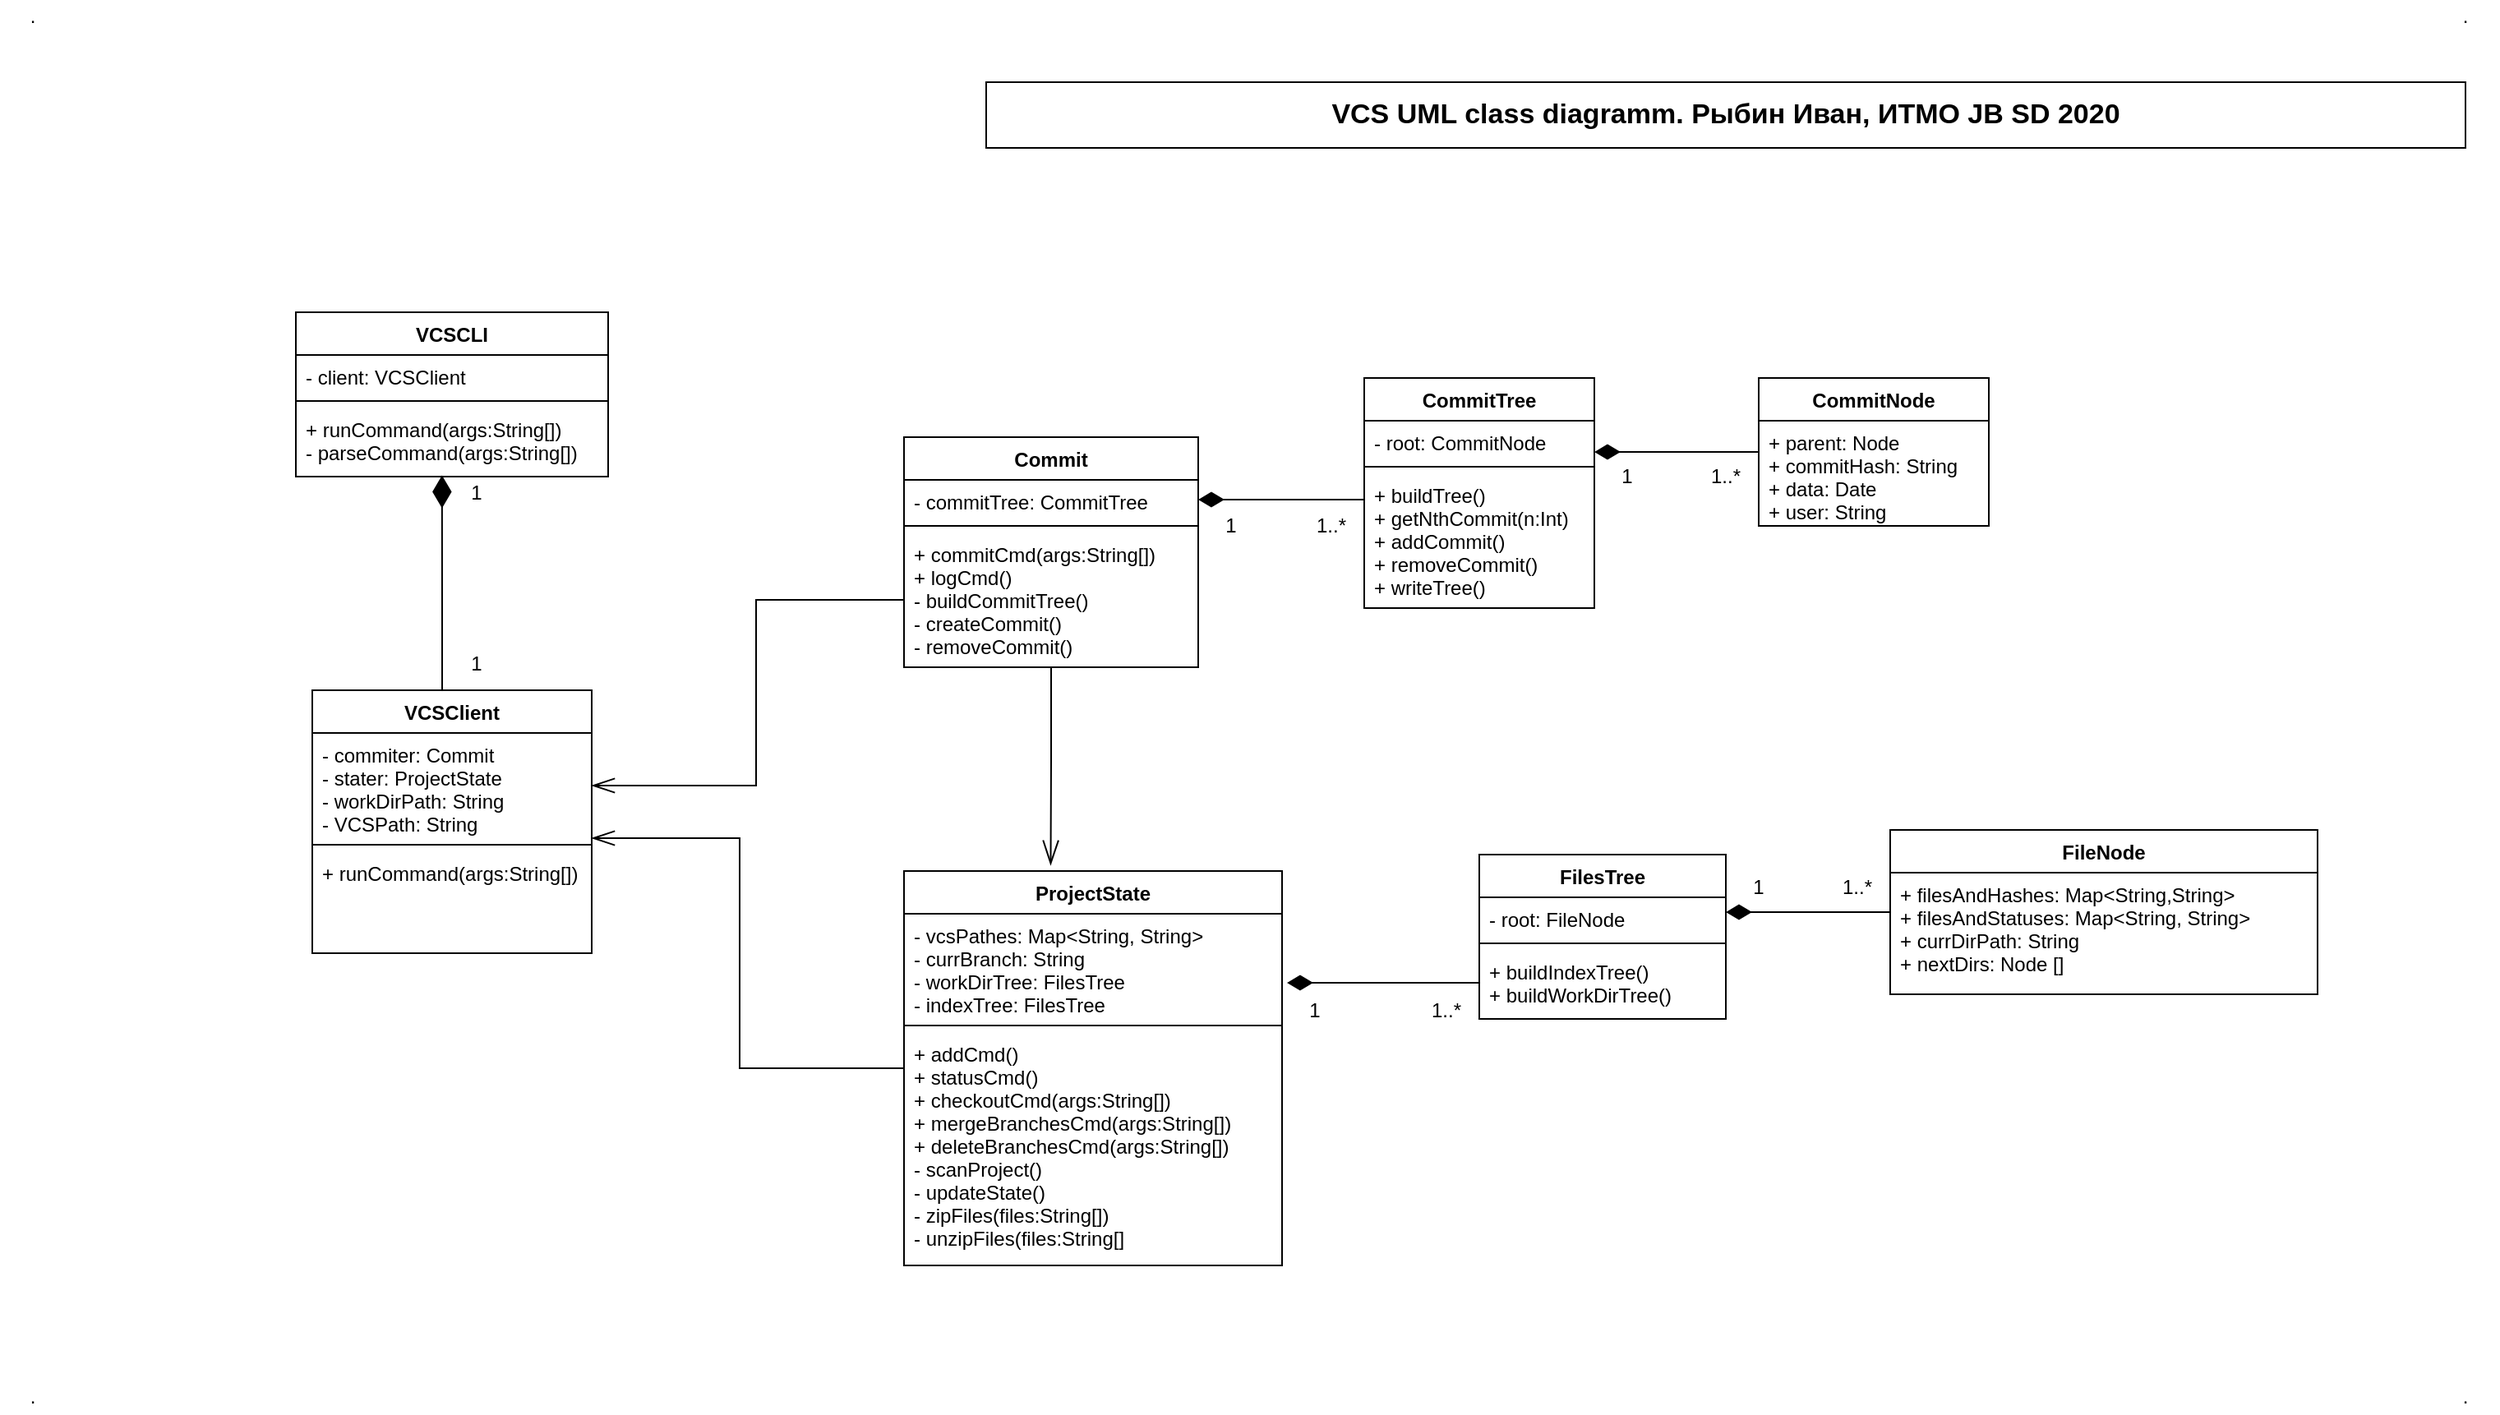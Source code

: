 <mxfile version="13.0.3" type="device"><diagram id="HazU9VijHYmF_tKrv5Kf" name="Страница 1"><mxGraphModel dx="1730" dy="1012" grid="1" gridSize="10" guides="1" tooltips="1" connect="1" arrows="1" fold="1" page="1" pageScale="1" pageWidth="1600" pageHeight="900" math="0" shadow="0"><root><mxCell id="0"/><mxCell id="1" parent="0"/><mxCell id="Mm3etZghX0vZVJ60jPR8-40" style="edgeStyle=orthogonalEdgeStyle;rounded=0;orthogonalLoop=1;jettySize=auto;html=1;endArrow=none;endFill=0;endSize=13;startArrow=openThin;startFill=0;startSize=12;" edge="1" parent="1" source="Mm3etZghX0vZVJ60jPR8-15" target="Mm3etZghX0vZVJ60jPR8-39"><mxGeometry relative="1" as="geometry"><Array as="points"><mxPoint x="490" y="520"/><mxPoint x="490" y="660"/></Array></mxGeometry></mxCell><mxCell id="Mm3etZghX0vZVJ60jPR8-41" style="edgeStyle=orthogonalEdgeStyle;rounded=0;orthogonalLoop=1;jettySize=auto;html=1;endArrow=none;endFill=0;endSize=17;startArrow=openThin;startFill=0;startSize=12;" edge="1" parent="1" source="Mm3etZghX0vZVJ60jPR8-15" target="Mm3etZghX0vZVJ60jPR8-21"><mxGeometry relative="1" as="geometry"/></mxCell><mxCell id="Mm3etZghX0vZVJ60jPR8-53" style="edgeStyle=orthogonalEdgeStyle;rounded=0;orthogonalLoop=1;jettySize=auto;html=1;endArrow=diamondThin;endFill=1;endSize=13;strokeWidth=1;entryX=1;entryY=0.5;entryDx=0;entryDy=0;" edge="1" parent="1" source="Mm3etZghX0vZVJ60jPR8-25" target="Mm3etZghX0vZVJ60jPR8-19"><mxGeometry relative="1" as="geometry"><mxPoint x="800" y="310" as="targetPoint"/><Array as="points"><mxPoint x="850" y="314"/><mxPoint x="850" y="314"/></Array></mxGeometry></mxCell><mxCell id="Mm3etZghX0vZVJ60jPR8-54" style="edgeStyle=orthogonalEdgeStyle;rounded=0;orthogonalLoop=1;jettySize=auto;html=1;endArrow=diamondThin;endFill=1;endSize=13;strokeWidth=1;" edge="1" parent="1" source="Mm3etZghX0vZVJ60jPR8-31"><mxGeometry relative="1" as="geometry"><mxPoint x="1010" y="285" as="targetPoint"/><Array as="points"><mxPoint x="1010" y="285"/></Array></mxGeometry></mxCell><mxCell id="Mm3etZghX0vZVJ60jPR8-62" style="edgeStyle=orthogonalEdgeStyle;rounded=0;orthogonalLoop=1;jettySize=auto;html=1;endArrow=diamondThin;endFill=1;endSize=13;strokeWidth=1;" edge="1" parent="1" source="Mm3etZghX0vZVJ60jPR8-58"><mxGeometry relative="1" as="geometry"><mxPoint x="823" y="608" as="targetPoint"/><Array as="points"><mxPoint x="823" y="608"/></Array></mxGeometry></mxCell><mxCell id="Mm3etZghX0vZVJ60jPR8-63" style="edgeStyle=orthogonalEdgeStyle;rounded=0;orthogonalLoop=1;jettySize=auto;html=1;endArrow=diamondThin;endFill=1;endSize=13;strokeWidth=1;" edge="1" parent="1" source="Mm3etZghX0vZVJ60jPR8-60"><mxGeometry relative="1" as="geometry"><mxPoint x="1090" y="565" as="targetPoint"/><Array as="points"><mxPoint x="1090" y="565"/></Array></mxGeometry></mxCell><mxCell id="Mm3etZghX0vZVJ60jPR8-64" style="edgeStyle=orthogonalEdgeStyle;rounded=0;orthogonalLoop=1;jettySize=auto;html=1;entryX=0.388;entryY=-0.015;entryDx=0;entryDy=0;entryPerimeter=0;endArrow=openThin;endFill=0;endSize=13;strokeWidth=1;" edge="1" parent="1" source="Mm3etZghX0vZVJ60jPR8-18" target="Mm3etZghX0vZVJ60jPR8-36"><mxGeometry relative="1" as="geometry"/></mxCell><mxCell id="Mm3etZghX0vZVJ60jPR8-71" style="edgeStyle=orthogonalEdgeStyle;rounded=0;orthogonalLoop=1;jettySize=auto;html=1;entryX=0.468;entryY=0.983;entryDx=0;entryDy=0;entryPerimeter=0;startArrow=none;startFill=0;startSize=12;endArrow=diamondThin;endFill=1;endSize=17;strokeWidth=1;" edge="1" parent="1" source="Mm3etZghX0vZVJ60jPR8-14" target="Mm3etZghX0vZVJ60jPR8-68"><mxGeometry relative="1" as="geometry"><Array as="points"><mxPoint x="309" y="390"/><mxPoint x="309" y="390"/></Array></mxGeometry></mxCell><mxCell id="Mm3etZghX0vZVJ60jPR8-36" value="ProjectState" style="swimlane;fontStyle=1;align=center;verticalAlign=top;childLayout=stackLayout;horizontal=1;startSize=26;horizontalStack=0;resizeParent=1;resizeParentMax=0;resizeLast=0;collapsible=1;marginBottom=0;" vertex="1" parent="1"><mxGeometry x="590" y="540" width="230" height="240" as="geometry"/></mxCell><mxCell id="Mm3etZghX0vZVJ60jPR8-37" value="- vcsPathes: Map&lt;String, String&gt;&#10;- currBranch: String&#10;- workDirTree: FilesTree&#10;- indexTree: FilesTree" style="text;strokeColor=none;fillColor=none;align=left;verticalAlign=top;spacingLeft=4;spacingRight=4;overflow=hidden;rotatable=0;points=[[0,0.5],[1,0.5]];portConstraint=eastwest;" vertex="1" parent="Mm3etZghX0vZVJ60jPR8-36"><mxGeometry y="26" width="230" height="64" as="geometry"/></mxCell><mxCell id="Mm3etZghX0vZVJ60jPR8-38" value="" style="line;strokeWidth=1;fillColor=none;align=left;verticalAlign=middle;spacingTop=-1;spacingLeft=3;spacingRight=3;rotatable=0;labelPosition=right;points=[];portConstraint=eastwest;" vertex="1" parent="Mm3etZghX0vZVJ60jPR8-36"><mxGeometry y="90" width="230" height="8" as="geometry"/></mxCell><mxCell id="Mm3etZghX0vZVJ60jPR8-39" value="+ addCmd()&#10;+ statusCmd()&#10;+ checkoutCmd(args:String[])&#10;+ mergeBranchesCmd(args:String[])&#10;+ deleteBranchesCmd(args:String[])&#10;- scanProject()&#10;- updateState()&#10;- zipFiles(files:String[])&#10;- unzipFiles(files:String[]" style="text;strokeColor=none;fillColor=none;align=left;verticalAlign=top;spacingLeft=4;spacingRight=4;overflow=hidden;rotatable=0;points=[[0,0.5],[1,0.5]];portConstraint=eastwest;" vertex="1" parent="Mm3etZghX0vZVJ60jPR8-36"><mxGeometry y="98" width="230" height="142" as="geometry"/></mxCell><mxCell id="Mm3etZghX0vZVJ60jPR8-18" value="Commit" style="swimlane;fontStyle=1;align=center;verticalAlign=top;childLayout=stackLayout;horizontal=1;startSize=26;horizontalStack=0;resizeParent=1;resizeParentMax=0;resizeLast=0;collapsible=1;marginBottom=0;" vertex="1" parent="1"><mxGeometry x="590" y="276" width="179" height="140" as="geometry"/></mxCell><mxCell id="Mm3etZghX0vZVJ60jPR8-19" value="- commitTree: CommitTree" style="text;strokeColor=none;fillColor=none;align=left;verticalAlign=top;spacingLeft=4;spacingRight=4;overflow=hidden;rotatable=0;points=[[0,0.5],[1,0.5]];portConstraint=eastwest;" vertex="1" parent="Mm3etZghX0vZVJ60jPR8-18"><mxGeometry y="26" width="179" height="24" as="geometry"/></mxCell><mxCell id="Mm3etZghX0vZVJ60jPR8-20" value="" style="line;strokeWidth=1;fillColor=none;align=left;verticalAlign=middle;spacingTop=-1;spacingLeft=3;spacingRight=3;rotatable=0;labelPosition=right;points=[];portConstraint=eastwest;" vertex="1" parent="Mm3etZghX0vZVJ60jPR8-18"><mxGeometry y="50" width="179" height="8" as="geometry"/></mxCell><mxCell id="Mm3etZghX0vZVJ60jPR8-21" value="+ commitCmd(args:String[])&#10;+ logCmd()&#10;- buildCommitTree()&#10;- createCommit()&#10;- removeCommit()" style="text;strokeColor=none;fillColor=none;align=left;verticalAlign=top;spacingLeft=4;spacingRight=4;overflow=hidden;rotatable=0;points=[[0,0.5],[1,0.5]];portConstraint=eastwest;" vertex="1" parent="Mm3etZghX0vZVJ60jPR8-18"><mxGeometry y="58" width="179" height="82" as="geometry"/></mxCell><mxCell id="Mm3etZghX0vZVJ60jPR8-22" value="CommitTree" style="swimlane;fontStyle=1;align=center;verticalAlign=top;childLayout=stackLayout;horizontal=1;startSize=26;horizontalStack=0;resizeParent=1;resizeParentMax=0;resizeLast=0;collapsible=1;marginBottom=0;" vertex="1" parent="1"><mxGeometry x="870" y="240" width="140" height="140" as="geometry"/></mxCell><mxCell id="Mm3etZghX0vZVJ60jPR8-23" value="- root: CommitNode" style="text;strokeColor=none;fillColor=none;align=left;verticalAlign=top;spacingLeft=4;spacingRight=4;overflow=hidden;rotatable=0;points=[[0,0.5],[1,0.5]];portConstraint=eastwest;" vertex="1" parent="Mm3etZghX0vZVJ60jPR8-22"><mxGeometry y="26" width="140" height="24" as="geometry"/></mxCell><mxCell id="Mm3etZghX0vZVJ60jPR8-24" value="" style="line;strokeWidth=1;fillColor=none;align=left;verticalAlign=middle;spacingTop=-1;spacingLeft=3;spacingRight=3;rotatable=0;labelPosition=right;points=[];portConstraint=eastwest;" vertex="1" parent="Mm3etZghX0vZVJ60jPR8-22"><mxGeometry y="50" width="140" height="8" as="geometry"/></mxCell><mxCell id="Mm3etZghX0vZVJ60jPR8-25" value="+ buildTree()&#10;+ getNthCommit(n:Int)&#10;+ addCommit()&#10;+ removeCommit()&#10;+ writeTree()" style="text;strokeColor=none;fillColor=none;align=left;verticalAlign=top;spacingLeft=4;spacingRight=4;overflow=hidden;rotatable=0;points=[[0,0.5],[1,0.5]];portConstraint=eastwest;" vertex="1" parent="Mm3etZghX0vZVJ60jPR8-22"><mxGeometry y="58" width="140" height="82" as="geometry"/></mxCell><mxCell id="Mm3etZghX0vZVJ60jPR8-31" value="CommitNode" style="swimlane;fontStyle=1;align=center;verticalAlign=top;childLayout=stackLayout;horizontal=1;startSize=26;horizontalStack=0;resizeParent=1;resizeParentMax=0;resizeLast=0;collapsible=1;marginBottom=0;" vertex="1" parent="1"><mxGeometry x="1110" y="240" width="140" height="90" as="geometry"/></mxCell><mxCell id="Mm3etZghX0vZVJ60jPR8-32" value="+ parent: Node&#10;+ commitHash: String&#10;+ data: Date&#10;+ user: String &#10;" style="text;strokeColor=none;fillColor=none;align=left;verticalAlign=top;spacingLeft=4;spacingRight=4;overflow=hidden;rotatable=0;points=[[0,0.5],[1,0.5]];portConstraint=eastwest;" vertex="1" parent="Mm3etZghX0vZVJ60jPR8-31"><mxGeometry y="26" width="140" height="64" as="geometry"/></mxCell><mxCell id="Mm3etZghX0vZVJ60jPR8-55" value="FilesTree" style="swimlane;fontStyle=1;align=center;verticalAlign=top;childLayout=stackLayout;horizontal=1;startSize=26;horizontalStack=0;resizeParent=1;resizeParentMax=0;resizeLast=0;collapsible=1;marginBottom=0;" vertex="1" parent="1"><mxGeometry x="940" y="530" width="150" height="100" as="geometry"/></mxCell><mxCell id="Mm3etZghX0vZVJ60jPR8-56" value="- root: FileNode" style="text;strokeColor=none;fillColor=none;align=left;verticalAlign=top;spacingLeft=4;spacingRight=4;overflow=hidden;rotatable=0;points=[[0,0.5],[1,0.5]];portConstraint=eastwest;" vertex="1" parent="Mm3etZghX0vZVJ60jPR8-55"><mxGeometry y="26" width="150" height="24" as="geometry"/></mxCell><mxCell id="Mm3etZghX0vZVJ60jPR8-57" value="" style="line;strokeWidth=1;fillColor=none;align=left;verticalAlign=middle;spacingTop=-1;spacingLeft=3;spacingRight=3;rotatable=0;labelPosition=right;points=[];portConstraint=eastwest;" vertex="1" parent="Mm3etZghX0vZVJ60jPR8-55"><mxGeometry y="50" width="150" height="8" as="geometry"/></mxCell><mxCell id="Mm3etZghX0vZVJ60jPR8-58" value="+ buildIndexTree()&#10;+ buildWorkDirTree()" style="text;strokeColor=none;fillColor=none;align=left;verticalAlign=top;spacingLeft=4;spacingRight=4;overflow=hidden;rotatable=0;points=[[0,0.5],[1,0.5]];portConstraint=eastwest;" vertex="1" parent="Mm3etZghX0vZVJ60jPR8-55"><mxGeometry y="58" width="150" height="42" as="geometry"/></mxCell><mxCell id="Mm3etZghX0vZVJ60jPR8-60" value="FileNode" style="swimlane;fontStyle=1;align=center;verticalAlign=top;childLayout=stackLayout;horizontal=1;startSize=26;horizontalStack=0;resizeParent=1;resizeParentMax=0;resizeLast=0;collapsible=1;marginBottom=0;" vertex="1" parent="1"><mxGeometry x="1190" y="515" width="260" height="100" as="geometry"/></mxCell><mxCell id="Mm3etZghX0vZVJ60jPR8-61" value="+ filesAndHashes: Map&lt;String,String&gt;&#10;+ filesAndStatuses: Map&lt;String, String&gt;&#10;+ currDirPath: String&#10;+ nextDirs: Node []" style="text;strokeColor=none;fillColor=none;align=left;verticalAlign=top;spacingLeft=4;spacingRight=4;overflow=hidden;rotatable=0;points=[[0,0.5],[1,0.5]];portConstraint=eastwest;" vertex="1" parent="Mm3etZghX0vZVJ60jPR8-60"><mxGeometry y="26" width="260" height="74" as="geometry"/></mxCell><mxCell id="Mm3etZghX0vZVJ60jPR8-65" value="VCSCLI" style="swimlane;fontStyle=1;align=center;verticalAlign=top;childLayout=stackLayout;horizontal=1;startSize=26;horizontalStack=0;resizeParent=1;resizeParentMax=0;resizeLast=0;collapsible=1;marginBottom=0;" vertex="1" parent="1"><mxGeometry x="220" y="200" width="190" height="100" as="geometry"/></mxCell><mxCell id="Mm3etZghX0vZVJ60jPR8-66" value="- client: VCSClient" style="text;strokeColor=none;fillColor=none;align=left;verticalAlign=top;spacingLeft=4;spacingRight=4;overflow=hidden;rotatable=0;points=[[0,0.5],[1,0.5]];portConstraint=eastwest;" vertex="1" parent="Mm3etZghX0vZVJ60jPR8-65"><mxGeometry y="26" width="190" height="24" as="geometry"/></mxCell><mxCell id="Mm3etZghX0vZVJ60jPR8-67" value="" style="line;strokeWidth=1;fillColor=none;align=left;verticalAlign=middle;spacingTop=-1;spacingLeft=3;spacingRight=3;rotatable=0;labelPosition=right;points=[];portConstraint=eastwest;" vertex="1" parent="Mm3etZghX0vZVJ60jPR8-65"><mxGeometry y="50" width="190" height="8" as="geometry"/></mxCell><mxCell id="Mm3etZghX0vZVJ60jPR8-68" value="+ runCommand(args:String[])&#10;- parseCommand(args:String[])" style="text;strokeColor=none;fillColor=none;align=left;verticalAlign=top;spacingLeft=4;spacingRight=4;overflow=hidden;rotatable=0;points=[[0,0.5],[1,0.5]];portConstraint=eastwest;" vertex="1" parent="Mm3etZghX0vZVJ60jPR8-65"><mxGeometry y="58" width="190" height="42" as="geometry"/></mxCell><mxCell id="Mm3etZghX0vZVJ60jPR8-14" value="VCSClient" style="swimlane;fontStyle=1;align=center;verticalAlign=top;childLayout=stackLayout;horizontal=1;startSize=26;horizontalStack=0;resizeParent=1;resizeParentMax=0;resizeLast=0;collapsible=1;marginBottom=0;" vertex="1" parent="1"><mxGeometry x="230" y="430" width="170" height="160" as="geometry"/></mxCell><mxCell id="Mm3etZghX0vZVJ60jPR8-15" value="- commiter: Commit&#10;- stater: ProjectState&#10;- workDirPath: String&#10;- VCSPath: String" style="text;strokeColor=none;fillColor=none;align=left;verticalAlign=top;spacingLeft=4;spacingRight=4;overflow=hidden;rotatable=0;points=[[0,0.5],[1,0.5]];portConstraint=eastwest;" vertex="1" parent="Mm3etZghX0vZVJ60jPR8-14"><mxGeometry y="26" width="170" height="64" as="geometry"/></mxCell><mxCell id="Mm3etZghX0vZVJ60jPR8-16" value="" style="line;strokeWidth=1;fillColor=none;align=left;verticalAlign=middle;spacingTop=-1;spacingLeft=3;spacingRight=3;rotatable=0;labelPosition=right;points=[];portConstraint=eastwest;" vertex="1" parent="Mm3etZghX0vZVJ60jPR8-14"><mxGeometry y="90" width="170" height="8" as="geometry"/></mxCell><mxCell id="Mm3etZghX0vZVJ60jPR8-17" value="+ runCommand(args:String[])&#10;" style="text;strokeColor=none;fillColor=none;align=left;verticalAlign=top;spacingLeft=4;spacingRight=4;overflow=hidden;rotatable=0;points=[[0,0.5],[1,0.5]];portConstraint=eastwest;" vertex="1" parent="Mm3etZghX0vZVJ60jPR8-14"><mxGeometry y="98" width="170" height="62" as="geometry"/></mxCell><mxCell id="Mm3etZghX0vZVJ60jPR8-72" value="1..*" style="text;html=1;strokeColor=none;fillColor=none;align=center;verticalAlign=middle;whiteSpace=wrap;rounded=0;" vertex="1" parent="1"><mxGeometry x="1150" y="540" width="40" height="20" as="geometry"/></mxCell><mxCell id="Mm3etZghX0vZVJ60jPR8-73" value="1" style="text;html=1;strokeColor=none;fillColor=none;align=center;verticalAlign=middle;whiteSpace=wrap;rounded=0;" vertex="1" parent="1"><mxGeometry x="1090" y="540" width="40" height="20" as="geometry"/></mxCell><mxCell id="Mm3etZghX0vZVJ60jPR8-74" value="1..*" style="text;html=1;strokeColor=none;fillColor=none;align=center;verticalAlign=middle;whiteSpace=wrap;rounded=0;" vertex="1" parent="1"><mxGeometry x="900" y="615" width="40" height="20" as="geometry"/></mxCell><mxCell id="Mm3etZghX0vZVJ60jPR8-75" value="1" style="text;html=1;strokeColor=none;fillColor=none;align=center;verticalAlign=middle;whiteSpace=wrap;rounded=0;" vertex="1" parent="1"><mxGeometry x="820" y="615" width="40" height="20" as="geometry"/></mxCell><mxCell id="Mm3etZghX0vZVJ60jPR8-77" value="1..*" style="text;html=1;strokeColor=none;fillColor=none;align=center;verticalAlign=middle;whiteSpace=wrap;rounded=0;" vertex="1" parent="1"><mxGeometry x="830" y="320" width="40" height="20" as="geometry"/></mxCell><mxCell id="Mm3etZghX0vZVJ60jPR8-78" value="1" style="text;html=1;strokeColor=none;fillColor=none;align=center;verticalAlign=middle;whiteSpace=wrap;rounded=0;" vertex="1" parent="1"><mxGeometry x="769" y="320" width="40" height="20" as="geometry"/></mxCell><mxCell id="Mm3etZghX0vZVJ60jPR8-79" value="1..*" style="text;html=1;strokeColor=none;fillColor=none;align=center;verticalAlign=middle;whiteSpace=wrap;rounded=0;" vertex="1" parent="1"><mxGeometry x="1070" y="290" width="40" height="20" as="geometry"/></mxCell><mxCell id="Mm3etZghX0vZVJ60jPR8-80" value="1" style="text;html=1;strokeColor=none;fillColor=none;align=center;verticalAlign=middle;whiteSpace=wrap;rounded=0;" vertex="1" parent="1"><mxGeometry x="1010" y="290" width="40" height="20" as="geometry"/></mxCell><mxCell id="Mm3etZghX0vZVJ60jPR8-81" value="1" style="text;html=1;strokeColor=none;fillColor=none;align=center;verticalAlign=middle;whiteSpace=wrap;rounded=0;" vertex="1" parent="1"><mxGeometry x="310" y="300" width="40" height="20" as="geometry"/></mxCell><mxCell id="Mm3etZghX0vZVJ60jPR8-82" value="1" style="text;html=1;strokeColor=none;fillColor=none;align=center;verticalAlign=middle;whiteSpace=wrap;rounded=0;" vertex="1" parent="1"><mxGeometry x="310" y="404" width="40" height="20" as="geometry"/></mxCell><mxCell id="Mm3etZghX0vZVJ60jPR8-83" value="&lt;font style=&quot;font-size: 17px&quot;&gt;&lt;b&gt;VCS UML class diagramm. Рыбин Иван, ИТМО JB SD 2020&lt;/b&gt;&lt;/font&gt;" style="rounded=0;whiteSpace=wrap;html=1;" vertex="1" parent="1"><mxGeometry x="640" y="60" width="900" height="40" as="geometry"/></mxCell><mxCell id="Mm3etZghX0vZVJ60jPR8-84" value="." style="text;html=1;strokeColor=none;fillColor=none;align=center;verticalAlign=middle;whiteSpace=wrap;rounded=0;" vertex="1" parent="1"><mxGeometry x="1520" y="850" width="40" height="20" as="geometry"/></mxCell><mxCell id="Mm3etZghX0vZVJ60jPR8-85" value="." style="text;html=1;strokeColor=none;fillColor=none;align=center;verticalAlign=middle;whiteSpace=wrap;rounded=0;" vertex="1" parent="1"><mxGeometry x="1520" y="10" width="40" height="20" as="geometry"/></mxCell><mxCell id="Mm3etZghX0vZVJ60jPR8-86" value="." style="text;html=1;strokeColor=none;fillColor=none;align=center;verticalAlign=middle;whiteSpace=wrap;rounded=0;" vertex="1" parent="1"><mxGeometry x="40" y="10" width="40" height="20" as="geometry"/></mxCell><mxCell id="Mm3etZghX0vZVJ60jPR8-87" value="." style="text;html=1;strokeColor=none;fillColor=none;align=center;verticalAlign=middle;whiteSpace=wrap;rounded=0;" vertex="1" parent="1"><mxGeometry x="40" y="850" width="40" height="20" as="geometry"/></mxCell></root></mxGraphModel></diagram></mxfile>